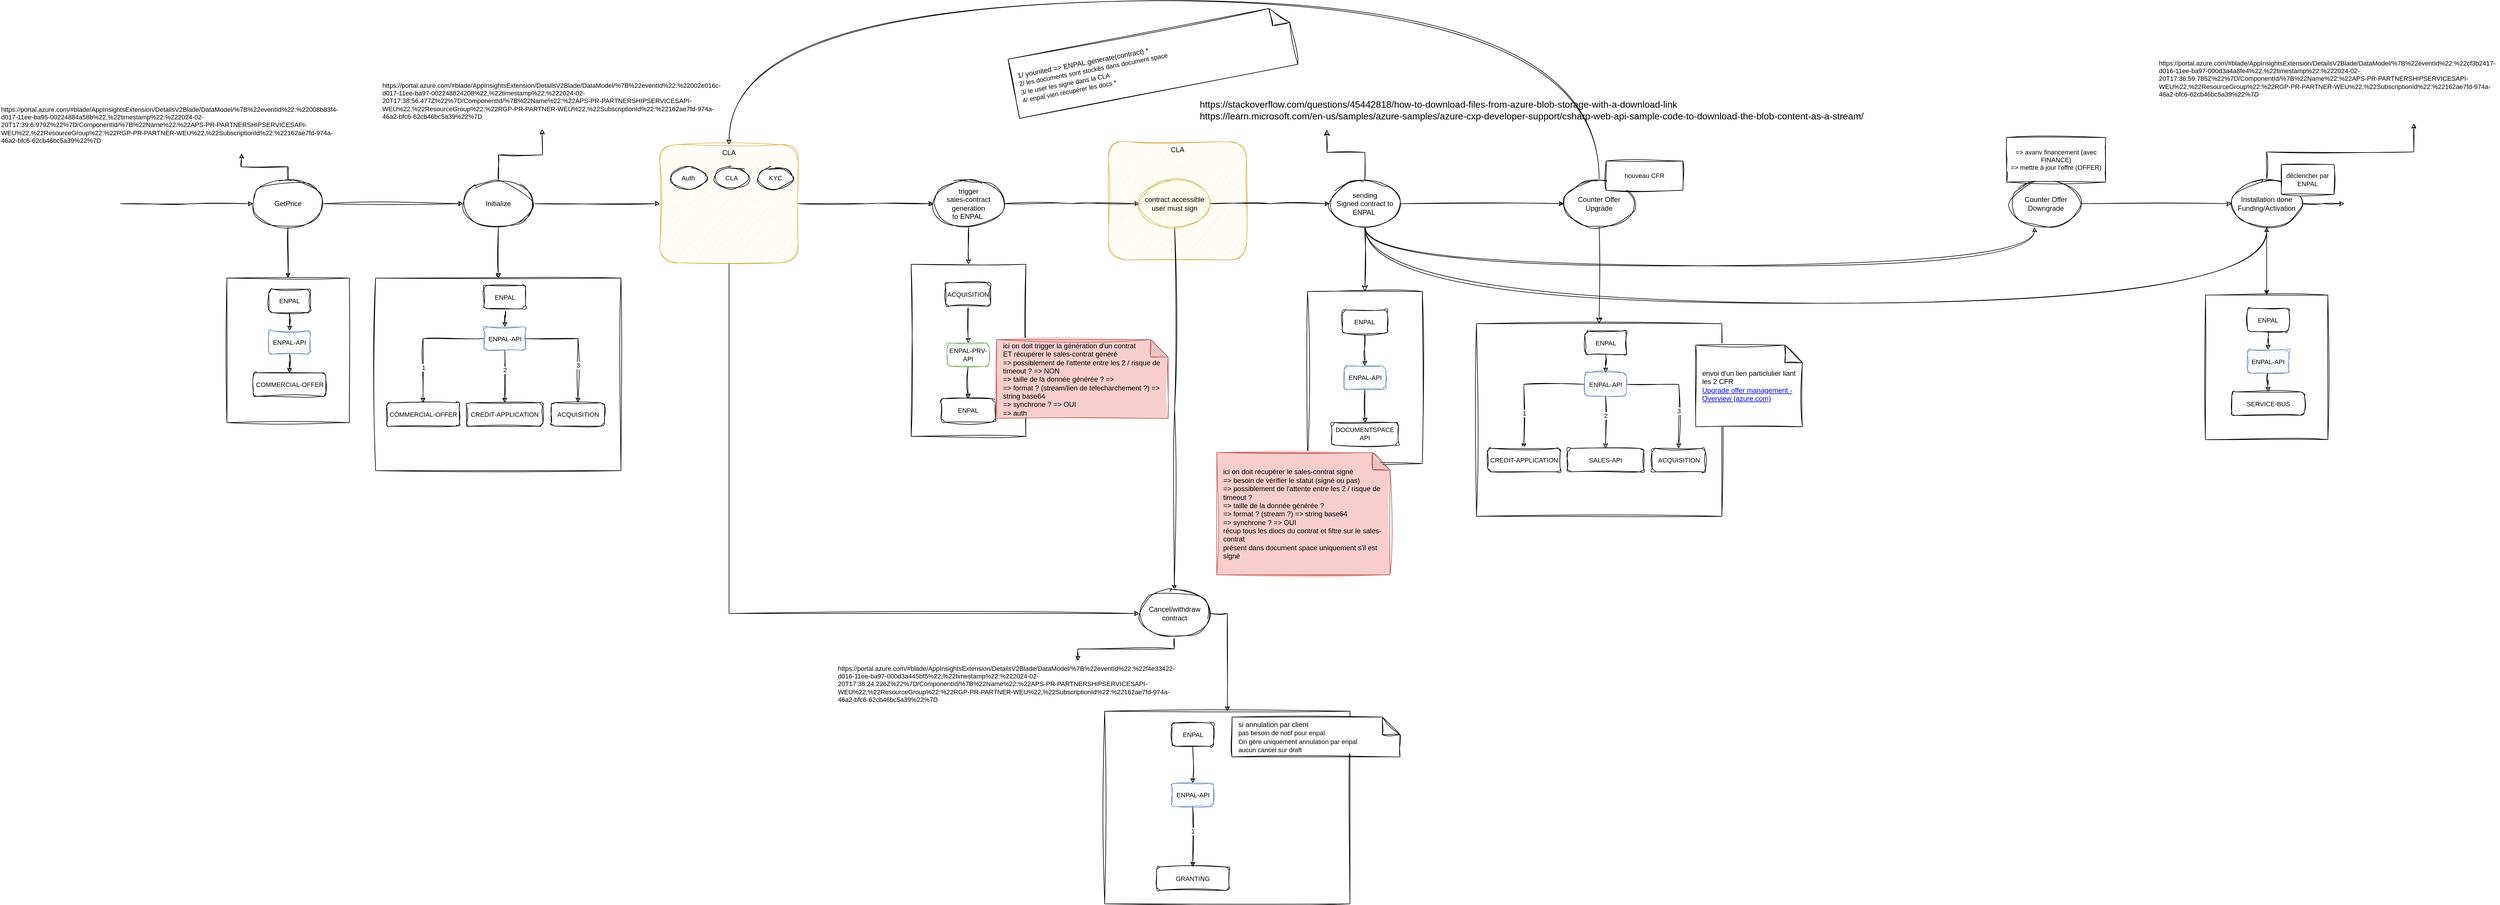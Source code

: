 <mxfile version="23.1.5" type="github">
  <diagram name="Page-1" id="ll8dguvFfSGfcC2gaz9z">
    <mxGraphModel dx="3035" dy="1318" grid="0" gridSize="10" guides="1" tooltips="1" connect="1" arrows="1" fold="1" page="0" pageScale="1" pageWidth="827" pageHeight="1169" math="0" shadow="0">
      <root>
        <mxCell id="0" />
        <mxCell id="1" parent="0" />
        <mxCell id="O_qo1a9OV6YFcOZOdrmT-1" value="CLA&lt;br&gt;&lt;div&gt;&lt;br/&gt;&lt;/div&gt;" style="rounded=1;whiteSpace=wrap;html=1;sketch=1;hachureGap=4;jiggle=2;curveFitting=1;align=center;verticalAlign=top;fillColor=#fff2cc;strokeColor=#d6b656;" vertex="1" parent="1">
          <mxGeometry x="1339" y="12" width="236" height="202" as="geometry" />
        </mxCell>
        <mxCell id="O_qo1a9OV6YFcOZOdrmT-2" value="" style="rounded=0;whiteSpace=wrap;html=1;sketch=1;hachureGap=4;jiggle=2;curveFitting=1;fontFamily=Helvetica;fontSize=11;fontColor=default;labelBackgroundColor=default;" vertex="1" parent="1">
          <mxGeometry x="1002" y="221.5" width="196" height="294" as="geometry" />
        </mxCell>
        <mxCell id="O_qo1a9OV6YFcOZOdrmT-3" value="" style="rounded=0;whiteSpace=wrap;html=1;sketch=1;hachureGap=4;jiggle=2;curveFitting=1;fontFamily=Helvetica;fontSize=11;fontColor=default;labelBackgroundColor=default;" vertex="1" parent="1">
          <mxGeometry x="-166.5" y="245" width="209" height="247" as="geometry" />
        </mxCell>
        <mxCell id="O_qo1a9OV6YFcOZOdrmT-4" style="edgeStyle=orthogonalEdgeStyle;rounded=0;sketch=1;hachureGap=4;jiggle=2;curveFitting=1;orthogonalLoop=1;jettySize=auto;html=1;" edge="1" parent="1" source="O_qo1a9OV6YFcOZOdrmT-7" target="O_qo1a9OV6YFcOZOdrmT-11">
          <mxGeometry relative="1" as="geometry" />
        </mxCell>
        <mxCell id="O_qo1a9OV6YFcOZOdrmT-5" style="edgeStyle=orthogonalEdgeStyle;rounded=0;sketch=1;hachureGap=4;jiggle=2;curveFitting=1;orthogonalLoop=1;jettySize=auto;html=1;strokeColor=default;align=center;verticalAlign=middle;fontFamily=Helvetica;fontSize=11;fontColor=default;labelBackgroundColor=default;endArrow=classic;exitX=0.5;exitY=1;exitDx=0;exitDy=0;" edge="1" parent="1" source="O_qo1a9OV6YFcOZOdrmT-7" target="O_qo1a9OV6YFcOZOdrmT-3">
          <mxGeometry relative="1" as="geometry" />
        </mxCell>
        <mxCell id="O_qo1a9OV6YFcOZOdrmT-6" style="edgeStyle=orthogonalEdgeStyle;rounded=0;sketch=1;hachureGap=4;jiggle=2;curveFitting=1;orthogonalLoop=1;jettySize=auto;html=1;strokeColor=default;align=center;verticalAlign=middle;fontFamily=Helvetica;fontSize=11;fontColor=default;labelBackgroundColor=default;endArrow=classic;entryX=0.75;entryY=1;entryDx=0;entryDy=0;" edge="1" parent="1" source="O_qo1a9OV6YFcOZOdrmT-7" target="O_qo1a9OV6YFcOZOdrmT-43">
          <mxGeometry relative="1" as="geometry" />
        </mxCell>
        <mxCell id="O_qo1a9OV6YFcOZOdrmT-7" value="GetPrice" style="ellipse;whiteSpace=wrap;html=1;sketch=1;hachureGap=4;jiggle=2;curveFitting=1;" vertex="1" parent="1">
          <mxGeometry x="-122" y="78" width="120" height="80" as="geometry" />
        </mxCell>
        <mxCell id="O_qo1a9OV6YFcOZOdrmT-8" style="edgeStyle=orthogonalEdgeStyle;rounded=0;sketch=1;hachureGap=4;jiggle=2;curveFitting=1;orthogonalLoop=1;jettySize=auto;html=1;" edge="1" parent="1" source="O_qo1a9OV6YFcOZOdrmT-11" target="O_qo1a9OV6YFcOZOdrmT-13">
          <mxGeometry relative="1" as="geometry" />
        </mxCell>
        <mxCell id="O_qo1a9OV6YFcOZOdrmT-9" style="edgeStyle=orthogonalEdgeStyle;rounded=0;sketch=1;hachureGap=4;jiggle=2;curveFitting=1;orthogonalLoop=1;jettySize=auto;html=1;entryX=0;entryY=0.5;entryDx=0;entryDy=0;strokeColor=default;align=center;verticalAlign=middle;fontFamily=Helvetica;fontSize=11;fontColor=default;labelBackgroundColor=default;endArrow=classic;exitX=0.5;exitY=1;exitDx=0;exitDy=0;" edge="1" parent="1" source="O_qo1a9OV6YFcOZOdrmT-13" target="O_qo1a9OV6YFcOZOdrmT-32">
          <mxGeometry relative="1" as="geometry" />
        </mxCell>
        <mxCell id="O_qo1a9OV6YFcOZOdrmT-10" style="edgeStyle=orthogonalEdgeStyle;rounded=0;sketch=1;hachureGap=4;jiggle=2;curveFitting=1;orthogonalLoop=1;jettySize=auto;html=1;entryX=0.5;entryY=1;entryDx=0;entryDy=0;strokeColor=default;align=center;verticalAlign=middle;fontFamily=Helvetica;fontSize=11;fontColor=default;labelBackgroundColor=default;endArrow=classic;" edge="1" parent="1" source="O_qo1a9OV6YFcOZOdrmT-11" target="O_qo1a9OV6YFcOZOdrmT-56">
          <mxGeometry relative="1" as="geometry" />
        </mxCell>
        <mxCell id="O_qo1a9OV6YFcOZOdrmT-11" value="Initialize" style="ellipse;whiteSpace=wrap;html=1;sketch=1;hachureGap=4;jiggle=2;curveFitting=1;" vertex="1" parent="1">
          <mxGeometry x="237" y="78" width="120" height="80" as="geometry" />
        </mxCell>
        <mxCell id="O_qo1a9OV6YFcOZOdrmT-12" style="edgeStyle=orthogonalEdgeStyle;rounded=0;sketch=1;hachureGap=4;jiggle=2;curveFitting=1;orthogonalLoop=1;jettySize=auto;html=1;" edge="1" parent="1" source="O_qo1a9OV6YFcOZOdrmT-30" target="O_qo1a9OV6YFcOZOdrmT-18">
          <mxGeometry relative="1" as="geometry" />
        </mxCell>
        <mxCell id="O_qo1a9OV6YFcOZOdrmT-13" value="CLA&lt;br&gt;&lt;div&gt;&lt;br/&gt;&lt;/div&gt;" style="rounded=1;whiteSpace=wrap;html=1;sketch=1;hachureGap=4;jiggle=2;curveFitting=1;align=center;verticalAlign=top;fillColor=#fff2cc;strokeColor=#d6b656;" vertex="1" parent="1">
          <mxGeometry x="573" y="17" width="236" height="202" as="geometry" />
        </mxCell>
        <mxCell id="O_qo1a9OV6YFcOZOdrmT-14" value="" style="edgeStyle=orthogonalEdgeStyle;rounded=0;sketch=1;hachureGap=4;jiggle=2;curveFitting=1;orthogonalLoop=1;jettySize=auto;html=1;entryX=0.34;entryY=1.001;entryDx=0;entryDy=0;exitX=0.5;exitY=1;exitDx=0;exitDy=0;curved=1;entryPerimeter=0;" edge="1" parent="1" source="O_qo1a9OV6YFcOZOdrmT-18" target="O_qo1a9OV6YFcOZOdrmT-20">
          <mxGeometry relative="1" as="geometry">
            <Array as="points">
              <mxPoint x="1777" y="224" />
              <mxPoint x="2921" y="224" />
            </Array>
          </mxGeometry>
        </mxCell>
        <mxCell id="O_qo1a9OV6YFcOZOdrmT-15" style="edgeStyle=orthogonalEdgeStyle;rounded=0;sketch=1;hachureGap=4;jiggle=2;curveFitting=1;orthogonalLoop=1;jettySize=auto;html=1;entryX=0.5;entryY=1;entryDx=0;entryDy=0;strokeColor=default;align=center;verticalAlign=middle;fontFamily=Helvetica;fontSize=11;fontColor=default;labelBackgroundColor=default;endArrow=classic;exitX=0.5;exitY=1;exitDx=0;exitDy=0;curved=1;" edge="1" parent="1" source="O_qo1a9OV6YFcOZOdrmT-18" target="O_qo1a9OV6YFcOZOdrmT-23">
          <mxGeometry relative="1" as="geometry">
            <Array as="points">
              <mxPoint x="1777" y="288" />
              <mxPoint x="3317" y="288" />
            </Array>
          </mxGeometry>
        </mxCell>
        <mxCell id="O_qo1a9OV6YFcOZOdrmT-16" style="edgeStyle=orthogonalEdgeStyle;rounded=0;sketch=1;hachureGap=4;jiggle=2;curveFitting=1;orthogonalLoop=1;jettySize=auto;html=1;fontSize=12;startSize=8;endSize=8;entryX=0.19;entryY=1.166;entryDx=0;entryDy=0;entryPerimeter=0;" edge="1" parent="1" source="O_qo1a9OV6YFcOZOdrmT-18" target="O_qo1a9OV6YFcOZOdrmT-77">
          <mxGeometry relative="1" as="geometry" />
        </mxCell>
        <mxCell id="O_qo1a9OV6YFcOZOdrmT-17" style="edgeStyle=none;curved=1;rounded=0;sketch=1;hachureGap=4;jiggle=2;curveFitting=1;orthogonalLoop=1;jettySize=auto;html=1;fontSize=12;startSize=8;endSize=8;" edge="1" parent="1" source="O_qo1a9OV6YFcOZOdrmT-18" target="O_qo1a9OV6YFcOZOdrmT-80">
          <mxGeometry relative="1" as="geometry" />
        </mxCell>
        <mxCell id="O_qo1a9OV6YFcOZOdrmT-18" value="sending&lt;br&gt;Signed contract to&lt;br&gt;ENPAL&amp;nbsp;" style="ellipse;whiteSpace=wrap;html=1;sketch=1;hachureGap=4;jiggle=2;curveFitting=1;" vertex="1" parent="1">
          <mxGeometry x="1717" y="77.93" width="120" height="80" as="geometry" />
        </mxCell>
        <mxCell id="O_qo1a9OV6YFcOZOdrmT-19" style="edgeStyle=orthogonalEdgeStyle;rounded=0;sketch=1;hachureGap=4;jiggle=2;curveFitting=1;orthogonalLoop=1;jettySize=auto;html=1;entryX=0;entryY=0.5;entryDx=0;entryDy=0;" edge="1" parent="1" source="O_qo1a9OV6YFcOZOdrmT-20" target="O_qo1a9OV6YFcOZOdrmT-23">
          <mxGeometry relative="1" as="geometry" />
        </mxCell>
        <mxCell id="O_qo1a9OV6YFcOZOdrmT-20" value="Counter Offer&lt;br&gt;Downgrade" style="ellipse;whiteSpace=wrap;html=1;sketch=1;hachureGap=4;jiggle=2;curveFitting=1;" vertex="1" parent="1">
          <mxGeometry x="2880" y="77.93" width="120" height="80" as="geometry" />
        </mxCell>
        <mxCell id="O_qo1a9OV6YFcOZOdrmT-21" style="edgeStyle=orthogonalEdgeStyle;rounded=0;sketch=1;hachureGap=4;jiggle=2;curveFitting=1;orthogonalLoop=1;jettySize=auto;html=1;strokeColor=default;align=center;verticalAlign=middle;fontFamily=Helvetica;fontSize=11;fontColor=default;labelBackgroundColor=default;endArrow=classic;" edge="1" parent="1" source="O_qo1a9OV6YFcOZOdrmT-23">
          <mxGeometry relative="1" as="geometry">
            <mxPoint x="3449.6" y="117.93" as="targetPoint" />
          </mxGeometry>
        </mxCell>
        <mxCell id="O_qo1a9OV6YFcOZOdrmT-22" style="edgeStyle=orthogonalEdgeStyle;rounded=0;sketch=1;hachureGap=4;jiggle=2;curveFitting=1;orthogonalLoop=1;jettySize=auto;html=1;strokeColor=default;align=center;verticalAlign=middle;fontFamily=Helvetica;fontSize=11;fontColor=default;labelBackgroundColor=default;endArrow=classic;entryX=0.75;entryY=1;entryDx=0;entryDy=0;" edge="1" parent="1" source="O_qo1a9OV6YFcOZOdrmT-23" target="O_qo1a9OV6YFcOZOdrmT-42">
          <mxGeometry relative="1" as="geometry" />
        </mxCell>
        <mxCell id="O_qo1a9OV6YFcOZOdrmT-110" style="edgeStyle=orthogonalEdgeStyle;rounded=0;orthogonalLoop=1;jettySize=auto;html=1;" edge="1" parent="1" source="O_qo1a9OV6YFcOZOdrmT-23" target="O_qo1a9OV6YFcOZOdrmT-104">
          <mxGeometry relative="1" as="geometry" />
        </mxCell>
        <mxCell id="O_qo1a9OV6YFcOZOdrmT-23" value="Installation done&lt;br&gt;Funding/Activation" style="ellipse;whiteSpace=wrap;html=1;sketch=1;hachureGap=4;jiggle=2;curveFitting=1;" vertex="1" parent="1">
          <mxGeometry x="3257" y="77.93" width="120" height="80" as="geometry" />
        </mxCell>
        <mxCell id="O_qo1a9OV6YFcOZOdrmT-24" value="" style="edgeStyle=orthogonalEdgeStyle;rounded=0;sketch=1;hachureGap=4;jiggle=2;curveFitting=1;orthogonalLoop=1;jettySize=auto;html=1;" edge="1" parent="1" source="O_qo1a9OV6YFcOZOdrmT-18" target="O_qo1a9OV6YFcOZOdrmT-27">
          <mxGeometry relative="1" as="geometry">
            <mxPoint x="1674" y="117.93" as="sourcePoint" />
            <mxPoint x="2126" y="115.93" as="targetPoint" />
          </mxGeometry>
        </mxCell>
        <mxCell id="O_qo1a9OV6YFcOZOdrmT-25" style="edgeStyle=orthogonalEdgeStyle;rounded=0;sketch=1;hachureGap=4;jiggle=2;curveFitting=1;orthogonalLoop=1;jettySize=auto;html=1;entryX=0.5;entryY=0;entryDx=0;entryDy=0;exitX=0.5;exitY=0;exitDx=0;exitDy=0;curved=1;" edge="1" parent="1" source="O_qo1a9OV6YFcOZOdrmT-27" target="O_qo1a9OV6YFcOZOdrmT-13">
          <mxGeometry relative="1" as="geometry">
            <Array as="points">
              <mxPoint x="2177" y="-229" />
              <mxPoint x="691" y="-229" />
            </Array>
          </mxGeometry>
        </mxCell>
        <mxCell id="O_qo1a9OV6YFcOZOdrmT-26" style="edgeStyle=orthogonalEdgeStyle;rounded=0;sketch=1;hachureGap=4;jiggle=2;curveFitting=1;orthogonalLoop=1;jettySize=auto;html=1;entryX=0.5;entryY=0;entryDx=0;entryDy=0;fontSize=12;startSize=8;endSize=8;" edge="1" parent="1" source="O_qo1a9OV6YFcOZOdrmT-27" target="O_qo1a9OV6YFcOZOdrmT-88">
          <mxGeometry relative="1" as="geometry" />
        </mxCell>
        <mxCell id="O_qo1a9OV6YFcOZOdrmT-27" value="Counter Offer&lt;br&gt;Upgrade" style="ellipse;whiteSpace=wrap;html=1;sketch=1;hachureGap=4;jiggle=2;curveFitting=1;" vertex="1" parent="1">
          <mxGeometry x="2117" y="77.93" width="120" height="80" as="geometry" />
        </mxCell>
        <mxCell id="O_qo1a9OV6YFcOZOdrmT-28" value="" style="edgeStyle=orthogonalEdgeStyle;rounded=0;sketch=1;hachureGap=4;jiggle=2;curveFitting=1;orthogonalLoop=1;jettySize=auto;html=1;" edge="1" parent="1" source="O_qo1a9OV6YFcOZOdrmT-76" target="O_qo1a9OV6YFcOZOdrmT-30">
          <mxGeometry relative="1" as="geometry">
            <mxPoint x="809" y="118" as="sourcePoint" />
            <mxPoint x="1371" y="118" as="targetPoint" />
          </mxGeometry>
        </mxCell>
        <mxCell id="O_qo1a9OV6YFcOZOdrmT-29" style="edgeStyle=orthogonalEdgeStyle;rounded=0;sketch=1;hachureGap=4;jiggle=2;curveFitting=1;orthogonalLoop=1;jettySize=auto;html=1;entryX=0.5;entryY=0;entryDx=0;entryDy=0;strokeColor=default;align=center;verticalAlign=middle;fontFamily=Helvetica;fontSize=11;fontColor=default;labelBackgroundColor=default;endArrow=classic;" edge="1" parent="1" source="O_qo1a9OV6YFcOZOdrmT-30" target="O_qo1a9OV6YFcOZOdrmT-32">
          <mxGeometry relative="1" as="geometry" />
        </mxCell>
        <mxCell id="O_qo1a9OV6YFcOZOdrmT-30" value="contract accessible&lt;br&gt;user must sign" style="ellipse;whiteSpace=wrap;html=1;sketch=1;hachureGap=4;jiggle=2;curveFitting=1;fillColor=#fff2cc;strokeColor=#d6b656;" vertex="1" parent="1">
          <mxGeometry x="1392" y="78" width="120" height="80" as="geometry" />
        </mxCell>
        <mxCell id="O_qo1a9OV6YFcOZOdrmT-31" style="edgeStyle=orthogonalEdgeStyle;rounded=0;sketch=1;hachureGap=4;jiggle=2;curveFitting=1;orthogonalLoop=1;jettySize=auto;html=1;strokeColor=default;align=center;verticalAlign=middle;fontFamily=Helvetica;fontSize=11;fontColor=default;labelBackgroundColor=default;endArrow=classic;entryX=0.75;entryY=0;entryDx=0;entryDy=0;" edge="1" parent="1" source="O_qo1a9OV6YFcOZOdrmT-32" target="O_qo1a9OV6YFcOZOdrmT-59">
          <mxGeometry relative="1" as="geometry" />
        </mxCell>
        <mxCell id="O_qo1a9OV6YFcOZOdrmT-32" value="Cancel/withdraw contract" style="ellipse;whiteSpace=wrap;html=1;sketch=1;hachureGap=4;jiggle=2;curveFitting=1;" vertex="1" parent="1">
          <mxGeometry x="1391.5" y="778" width="120" height="80" as="geometry" />
        </mxCell>
        <mxCell id="O_qo1a9OV6YFcOZOdrmT-33" value="" style="endArrow=classic;html=1;rounded=0;sketch=1;hachureGap=4;jiggle=2;curveFitting=1;strokeColor=default;align=center;verticalAlign=middle;fontFamily=Helvetica;fontSize=11;fontColor=default;labelBackgroundColor=default;edgeStyle=orthogonalEdgeStyle;entryX=0;entryY=0.5;entryDx=0;entryDy=0;" edge="1" parent="1" target="O_qo1a9OV6YFcOZOdrmT-7">
          <mxGeometry width="50" height="50" relative="1" as="geometry">
            <mxPoint x="-348" y="118" as="sourcePoint" />
            <mxPoint x="261" y="430" as="targetPoint" />
          </mxGeometry>
        </mxCell>
        <mxCell id="O_qo1a9OV6YFcOZOdrmT-34" value="Auth" style="ellipse;whiteSpace=wrap;html=1;sketch=1;hachureGap=4;jiggle=2;curveFitting=1;fontFamily=Helvetica;fontSize=11;fontColor=default;labelBackgroundColor=default;" vertex="1" parent="1">
          <mxGeometry x="591" y="56" width="61" height="36" as="geometry" />
        </mxCell>
        <mxCell id="O_qo1a9OV6YFcOZOdrmT-35" value="CLA" style="ellipse;whiteSpace=wrap;html=1;sketch=1;hachureGap=4;jiggle=2;curveFitting=1;fontFamily=Helvetica;fontSize=11;fontColor=default;labelBackgroundColor=default;" vertex="1" parent="1">
          <mxGeometry x="665" y="56" width="61" height="36" as="geometry" />
        </mxCell>
        <mxCell id="O_qo1a9OV6YFcOZOdrmT-36" value="KYC" style="ellipse;whiteSpace=wrap;html=1;sketch=1;hachureGap=4;jiggle=2;curveFitting=1;fontFamily=Helvetica;fontSize=11;fontColor=default;labelBackgroundColor=default;" vertex="1" parent="1">
          <mxGeometry x="740" y="56" width="61" height="36" as="geometry" />
        </mxCell>
        <mxCell id="O_qo1a9OV6YFcOZOdrmT-37" value="" style="edgeStyle=orthogonalEdgeStyle;rounded=0;sketch=1;hachureGap=4;jiggle=2;curveFitting=1;orthogonalLoop=1;jettySize=auto;html=1;strokeColor=default;align=center;verticalAlign=middle;fontFamily=Helvetica;fontSize=11;fontColor=default;labelBackgroundColor=default;endArrow=classic;" edge="1" parent="1" source="O_qo1a9OV6YFcOZOdrmT-38" target="O_qo1a9OV6YFcOZOdrmT-40">
          <mxGeometry relative="1" as="geometry" />
        </mxCell>
        <mxCell id="O_qo1a9OV6YFcOZOdrmT-38" value="ENPAL" style="rounded=1;whiteSpace=wrap;html=1;sketch=1;hachureGap=4;jiggle=2;curveFitting=1;fontFamily=Helvetica;fontSize=11;fontColor=default;labelBackgroundColor=default;" vertex="1" parent="1">
          <mxGeometry x="-95" y="264" width="71" height="40" as="geometry" />
        </mxCell>
        <mxCell id="O_qo1a9OV6YFcOZOdrmT-39" value="" style="edgeStyle=orthogonalEdgeStyle;rounded=0;sketch=1;hachureGap=4;jiggle=2;curveFitting=1;orthogonalLoop=1;jettySize=auto;html=1;strokeColor=default;align=center;verticalAlign=middle;fontFamily=Helvetica;fontSize=11;fontColor=default;labelBackgroundColor=default;endArrow=classic;" edge="1" parent="1" source="O_qo1a9OV6YFcOZOdrmT-40" target="O_qo1a9OV6YFcOZOdrmT-41">
          <mxGeometry relative="1" as="geometry" />
        </mxCell>
        <mxCell id="O_qo1a9OV6YFcOZOdrmT-40" value="ENPAL-API" style="rounded=1;whiteSpace=wrap;html=1;sketch=1;hachureGap=4;jiggle=2;curveFitting=1;fontFamily=Helvetica;fontSize=11;labelBackgroundColor=default;fillColor=#dae8fc;strokeColor=#6c8ebf;" vertex="1" parent="1">
          <mxGeometry x="-95" y="335" width="71" height="40" as="geometry" />
        </mxCell>
        <mxCell id="O_qo1a9OV6YFcOZOdrmT-41" value="COMMERCIAL-OFFER" style="rounded=1;whiteSpace=wrap;html=1;sketch=1;hachureGap=4;jiggle=2;curveFitting=1;fontFamily=Helvetica;fontSize=11;fontColor=default;labelBackgroundColor=default;" vertex="1" parent="1">
          <mxGeometry x="-121.5" y="407" width="124" height="40" as="geometry" />
        </mxCell>
        <mxCell id="O_qo1a9OV6YFcOZOdrmT-42" value="https://portal.azure.com/#blade/AppInsightsExtension/DetailsV2Blade/DataModel/%7B%22eventId%22:%22cf3b2417-d016-11ee-ba97-000d3a4a8fe4%22,%22timestamp%22:%222024-02-20T17:36:59.785Z%22%7D/ComponentId/%7B%22Name%22:%22APS-PR-PARTNERSHIPSERVICESAPI-WEU%22,%22ResourceGroup%22:%22RGP-PR-PARTNER-WEU%22,%22SubscriptionId%22:%22162ae7fd-974a-46a2-bfc6-62cb46bc5a39%22%7D" style="text;whiteSpace=wrap;fontFamily=Helvetica;fontSize=11;fontColor=default;labelBackgroundColor=default;" vertex="1" parent="1">
          <mxGeometry x="3131" y="-135" width="583" height="116" as="geometry" />
        </mxCell>
        <mxCell id="O_qo1a9OV6YFcOZOdrmT-43" value="https://portal.azure.com/#blade/AppInsightsExtension/DetailsV2Blade/DataModel/%7B%22eventId%22:%22008b83f4-d017-11ee-ba95-00224884a58b%22,%22timestamp%22:%222024-02-20T17:39:6.979Z%22%7D/ComponentId/%7B%22Name%22:%22APS-PR-PARTNERSHIPSERVICESAPI-WEU%22,%22ResourceGroup%22:%22RGP-PR-PARTNER-WEU%22,%22SubscriptionId%22:%22162ae7fd-974a-46a2-bfc6-62cb46bc5a39%22%7D" style="text;whiteSpace=wrap;fontFamily=Helvetica;fontSize=11;fontColor=default;labelBackgroundColor=default;" vertex="1" parent="1">
          <mxGeometry x="-553.997" y="-56.003" width="550" height="88" as="geometry" />
        </mxCell>
        <mxCell id="O_qo1a9OV6YFcOZOdrmT-44" value="" style="rounded=0;whiteSpace=wrap;html=1;sketch=1;hachureGap=4;jiggle=2;curveFitting=1;fontFamily=Helvetica;fontSize=11;fontColor=default;labelBackgroundColor=default;" vertex="1" parent="1">
          <mxGeometry x="87.5" y="245" width="419" height="329" as="geometry" />
        </mxCell>
        <mxCell id="O_qo1a9OV6YFcOZOdrmT-45" style="edgeStyle=orthogonalEdgeStyle;rounded=0;sketch=1;hachureGap=4;jiggle=2;curveFitting=1;orthogonalLoop=1;jettySize=auto;html=1;entryX=0.5;entryY=0;entryDx=0;entryDy=0;strokeColor=default;align=center;verticalAlign=middle;fontFamily=Helvetica;fontSize=11;fontColor=default;labelBackgroundColor=default;endArrow=classic;exitX=0.5;exitY=1;exitDx=0;exitDy=0;" edge="1" parent="1" source="O_qo1a9OV6YFcOZOdrmT-11" target="O_qo1a9OV6YFcOZOdrmT-44">
          <mxGeometry relative="1" as="geometry">
            <mxPoint x="280" y="179" as="sourcePoint" />
          </mxGeometry>
        </mxCell>
        <mxCell id="O_qo1a9OV6YFcOZOdrmT-46" value="" style="edgeStyle=orthogonalEdgeStyle;rounded=0;sketch=1;hachureGap=4;jiggle=2;curveFitting=1;orthogonalLoop=1;jettySize=auto;html=1;strokeColor=default;align=center;verticalAlign=middle;fontFamily=Helvetica;fontSize=11;fontColor=default;labelBackgroundColor=default;endArrow=classic;" edge="1" parent="1" source="O_qo1a9OV6YFcOZOdrmT-47" target="O_qo1a9OV6YFcOZOdrmT-54">
          <mxGeometry relative="1" as="geometry" />
        </mxCell>
        <mxCell id="O_qo1a9OV6YFcOZOdrmT-47" value="ENPAL" style="rounded=1;whiteSpace=wrap;html=1;sketch=1;hachureGap=4;jiggle=2;curveFitting=1;fontFamily=Helvetica;fontSize=11;fontColor=default;labelBackgroundColor=default;" vertex="1" parent="1">
          <mxGeometry x="272.5" y="257.5" width="71" height="40" as="geometry" />
        </mxCell>
        <mxCell id="O_qo1a9OV6YFcOZOdrmT-48" value="" style="edgeStyle=orthogonalEdgeStyle;rounded=0;sketch=1;hachureGap=4;jiggle=2;curveFitting=1;orthogonalLoop=1;jettySize=auto;html=1;strokeColor=default;align=center;verticalAlign=middle;fontFamily=Helvetica;fontSize=11;fontColor=default;labelBackgroundColor=default;endArrow=classic;" edge="1" parent="1" source="O_qo1a9OV6YFcOZOdrmT-54" target="O_qo1a9OV6YFcOZOdrmT-55">
          <mxGeometry relative="1" as="geometry" />
        </mxCell>
        <mxCell id="O_qo1a9OV6YFcOZOdrmT-49" value="1" style="edgeLabel;html=1;align=center;verticalAlign=middle;resizable=0;points=[];sketch=1;hachureGap=4;jiggle=2;curveFitting=1;fontFamily=Helvetica;fontSize=11;fontColor=default;labelBackgroundColor=default;" vertex="1" connectable="0" parent="O_qo1a9OV6YFcOZOdrmT-48">
          <mxGeometry x="0.067" relative="1" as="geometry">
            <mxPoint y="39" as="offset" />
          </mxGeometry>
        </mxCell>
        <mxCell id="O_qo1a9OV6YFcOZOdrmT-50" value="" style="edgeStyle=orthogonalEdgeStyle;rounded=0;sketch=1;hachureGap=4;jiggle=2;curveFitting=1;orthogonalLoop=1;jettySize=auto;html=1;strokeColor=default;align=center;verticalAlign=middle;fontFamily=Helvetica;fontSize=11;fontColor=default;labelBackgroundColor=default;endArrow=classic;" edge="1" parent="1" source="O_qo1a9OV6YFcOZOdrmT-54" target="O_qo1a9OV6YFcOZOdrmT-57">
          <mxGeometry relative="1" as="geometry" />
        </mxCell>
        <mxCell id="O_qo1a9OV6YFcOZOdrmT-51" value="2" style="edgeLabel;html=1;align=center;verticalAlign=middle;resizable=0;points=[];sketch=1;hachureGap=4;jiggle=2;curveFitting=1;fontFamily=Helvetica;fontSize=11;fontColor=default;labelBackgroundColor=default;" vertex="1" connectable="0" parent="O_qo1a9OV6YFcOZOdrmT-50">
          <mxGeometry x="-0.338" y="3" relative="1" as="geometry">
            <mxPoint x="-3" y="4" as="offset" />
          </mxGeometry>
        </mxCell>
        <mxCell id="O_qo1a9OV6YFcOZOdrmT-52" value="" style="edgeStyle=orthogonalEdgeStyle;rounded=0;sketch=1;hachureGap=4;jiggle=2;curveFitting=1;orthogonalLoop=1;jettySize=auto;html=1;strokeColor=default;align=center;verticalAlign=middle;fontFamily=Helvetica;fontSize=11;fontColor=default;labelBackgroundColor=default;endArrow=classic;" edge="1" parent="1" source="O_qo1a9OV6YFcOZOdrmT-54" target="O_qo1a9OV6YFcOZOdrmT-58">
          <mxGeometry relative="1" as="geometry" />
        </mxCell>
        <mxCell id="O_qo1a9OV6YFcOZOdrmT-53" value="3" style="edgeLabel;html=1;align=center;verticalAlign=middle;resizable=0;points=[];sketch=1;hachureGap=4;jiggle=2;curveFitting=1;fontFamily=Helvetica;fontSize=11;fontColor=default;labelBackgroundColor=default;" vertex="1" connectable="0" parent="O_qo1a9OV6YFcOZOdrmT-52">
          <mxGeometry x="-0.303" relative="1" as="geometry">
            <mxPoint x="20" y="45" as="offset" />
          </mxGeometry>
        </mxCell>
        <mxCell id="O_qo1a9OV6YFcOZOdrmT-54" value="ENPAL-API" style="rounded=1;whiteSpace=wrap;html=1;sketch=1;hachureGap=4;jiggle=2;curveFitting=1;fontFamily=Helvetica;fontSize=11;labelBackgroundColor=default;fillColor=#dae8fc;strokeColor=#6c8ebf;" vertex="1" parent="1">
          <mxGeometry x="272.5" y="328.5" width="71" height="40" as="geometry" />
        </mxCell>
        <mxCell id="O_qo1a9OV6YFcOZOdrmT-55" value="COMMERCIAL-OFFER" style="rounded=1;whiteSpace=wrap;html=1;sketch=1;hachureGap=4;jiggle=2;curveFitting=1;fontFamily=Helvetica;fontSize=11;fontColor=default;labelBackgroundColor=default;" vertex="1" parent="1">
          <mxGeometry x="106.5" y="458" width="124" height="40" as="geometry" />
        </mxCell>
        <mxCell id="O_qo1a9OV6YFcOZOdrmT-56" value="https://portal.azure.com/#blade/AppInsightsExtension/DetailsV2Blade/DataModel/%7B%22eventId%22:%22002e016c-d017-11ee-ba97-002248824208%22,%22timestamp%22:%222024-02-20T17:38:56.477Z%22%7D/ComponentId/%7B%22Name%22:%22APS-PR-PARTNERSHIPSERVICESAPI-WEU%22,%22ResourceGroup%22:%22RGP-PR-PARTNER-WEU%22,%22SubscriptionId%22:%22162ae7fd-974a-46a2-bfc6-62cb46bc5a39%22%7D" style="text;whiteSpace=wrap;fontFamily=Helvetica;fontSize=11;fontColor=default;labelBackgroundColor=default;" vertex="1" parent="1">
          <mxGeometry x="96.996" y="-96.997" width="550" height="88" as="geometry" />
        </mxCell>
        <mxCell id="O_qo1a9OV6YFcOZOdrmT-57" value="CREDIT-APPLICATION" style="rounded=1;whiteSpace=wrap;html=1;sketch=1;hachureGap=4;jiggle=2;curveFitting=1;fontFamily=Helvetica;fontSize=11;fontColor=default;labelBackgroundColor=default;" vertex="1" parent="1">
          <mxGeometry x="243" y="458" width="130" height="40" as="geometry" />
        </mxCell>
        <mxCell id="O_qo1a9OV6YFcOZOdrmT-58" value="ACQUISITION" style="rounded=1;whiteSpace=wrap;html=1;sketch=1;hachureGap=4;jiggle=2;curveFitting=1;fontFamily=Helvetica;fontSize=11;fontColor=default;labelBackgroundColor=default;" vertex="1" parent="1">
          <mxGeometry x="387.5" y="458" width="91" height="40" as="geometry" />
        </mxCell>
        <mxCell id="O_qo1a9OV6YFcOZOdrmT-59" value="https://portal.azure.com/#blade/AppInsightsExtension/DetailsV2Blade/DataModel/%7B%22eventId%22:%22f4e33422-d016-11ee-ba97-000d3a445bf5%22,%22timestamp%22:%222024-02-20T17:38:24.226Z%22%7D/ComponentId/%7B%22Name%22:%22APS-PR-PARTNERSHIPSERVICESAPI-WEU%22,%22ResourceGroup%22:%22RGP-PR-PARTNER-WEU%22,%22SubscriptionId%22:%22162ae7fd-974a-46a2-bfc6-62cb46bc5a39%22%7D" style="text;whiteSpace=wrap;fontFamily=Helvetica;fontSize=11;fontColor=default;labelBackgroundColor=default;" vertex="1" parent="1">
          <mxGeometry x="874.5" y="899.0" width="550" height="88" as="geometry" />
        </mxCell>
        <mxCell id="O_qo1a9OV6YFcOZOdrmT-60" value="" style="rounded=0;whiteSpace=wrap;html=1;sketch=1;hachureGap=4;jiggle=2;curveFitting=1;fontFamily=Helvetica;fontSize=11;fontColor=default;labelBackgroundColor=default;" vertex="1" parent="1">
          <mxGeometry x="1332.5" y="985" width="419" height="329" as="geometry" />
        </mxCell>
        <mxCell id="O_qo1a9OV6YFcOZOdrmT-61" style="edgeStyle=orthogonalEdgeStyle;rounded=0;sketch=1;hachureGap=4;jiggle=2;curveFitting=1;orthogonalLoop=1;jettySize=auto;html=1;entryX=0.5;entryY=0;entryDx=0;entryDy=0;strokeColor=default;align=center;verticalAlign=middle;fontFamily=Helvetica;fontSize=11;fontColor=default;labelBackgroundColor=default;endArrow=classic;exitX=1;exitY=0.5;exitDx=0;exitDy=0;" edge="1" parent="1" source="O_qo1a9OV6YFcOZOdrmT-32" target="O_qo1a9OV6YFcOZOdrmT-60">
          <mxGeometry relative="1" as="geometry">
            <mxPoint x="1507" y="899" as="sourcePoint" />
          </mxGeometry>
        </mxCell>
        <mxCell id="O_qo1a9OV6YFcOZOdrmT-62" value="" style="edgeStyle=orthogonalEdgeStyle;rounded=0;sketch=1;hachureGap=4;jiggle=2;curveFitting=1;orthogonalLoop=1;jettySize=auto;html=1;strokeColor=default;align=center;verticalAlign=middle;fontFamily=Helvetica;fontSize=11;fontColor=default;labelBackgroundColor=default;endArrow=classic;" edge="1" parent="1" source="O_qo1a9OV6YFcOZOdrmT-63" target="O_qo1a9OV6YFcOZOdrmT-66">
          <mxGeometry relative="1" as="geometry" />
        </mxCell>
        <mxCell id="O_qo1a9OV6YFcOZOdrmT-63" value="ENPAL" style="rounded=1;whiteSpace=wrap;html=1;sketch=1;hachureGap=4;jiggle=2;curveFitting=1;fontFamily=Helvetica;fontSize=11;fontColor=default;labelBackgroundColor=default;" vertex="1" parent="1">
          <mxGeometry x="1447.5" y="1005" width="71" height="40" as="geometry" />
        </mxCell>
        <mxCell id="O_qo1a9OV6YFcOZOdrmT-64" value="" style="edgeStyle=orthogonalEdgeStyle;rounded=0;sketch=1;hachureGap=4;jiggle=2;curveFitting=1;orthogonalLoop=1;jettySize=auto;html=1;strokeColor=default;align=center;verticalAlign=middle;fontFamily=Helvetica;fontSize=11;fontColor=default;labelBackgroundColor=default;endArrow=classic;" edge="1" parent="1" source="O_qo1a9OV6YFcOZOdrmT-66" target="O_qo1a9OV6YFcOZOdrmT-67">
          <mxGeometry relative="1" as="geometry" />
        </mxCell>
        <mxCell id="O_qo1a9OV6YFcOZOdrmT-65" value="1" style="edgeLabel;html=1;align=center;verticalAlign=middle;resizable=0;points=[];sketch=1;hachureGap=4;jiggle=2;curveFitting=1;fontFamily=Helvetica;fontSize=11;fontColor=default;labelBackgroundColor=default;" vertex="1" connectable="0" parent="O_qo1a9OV6YFcOZOdrmT-64">
          <mxGeometry x="0.067" relative="1" as="geometry">
            <mxPoint y="-13" as="offset" />
          </mxGeometry>
        </mxCell>
        <mxCell id="O_qo1a9OV6YFcOZOdrmT-66" value="ENPAL-API" style="rounded=1;whiteSpace=wrap;html=1;sketch=1;hachureGap=4;jiggle=2;curveFitting=1;fontFamily=Helvetica;fontSize=11;labelBackgroundColor=default;fillColor=#dae8fc;strokeColor=#6c8ebf;" vertex="1" parent="1">
          <mxGeometry x="1447.5" y="1108" width="71" height="40" as="geometry" />
        </mxCell>
        <mxCell id="O_qo1a9OV6YFcOZOdrmT-67" value="GRANTING" style="rounded=1;whiteSpace=wrap;html=1;sketch=1;hachureGap=4;jiggle=2;curveFitting=1;fontFamily=Helvetica;fontSize=11;fontColor=default;labelBackgroundColor=default;" vertex="1" parent="1">
          <mxGeometry x="1421" y="1251" width="124" height="40" as="geometry" />
        </mxCell>
        <mxCell id="O_qo1a9OV6YFcOZOdrmT-68" value="" style="edgeStyle=orthogonalEdgeStyle;rounded=0;sketch=1;hachureGap=4;jiggle=2;curveFitting=1;orthogonalLoop=1;jettySize=auto;html=1;strokeColor=default;align=center;verticalAlign=middle;fontFamily=Helvetica;fontSize=11;fontColor=default;labelBackgroundColor=default;endArrow=classic;" edge="1" parent="1" source="O_qo1a9OV6YFcOZOdrmT-69" target="O_qo1a9OV6YFcOZOdrmT-71">
          <mxGeometry relative="1" as="geometry" />
        </mxCell>
        <mxCell id="O_qo1a9OV6YFcOZOdrmT-69" value="ACQUISITION" style="rounded=1;whiteSpace=wrap;html=1;sketch=1;hachureGap=4;jiggle=2;curveFitting=1;fontFamily=Helvetica;fontSize=11;fontColor=default;labelBackgroundColor=default;" vertex="1" parent="1">
          <mxGeometry x="1061" y="253" width="77" height="40" as="geometry" />
        </mxCell>
        <mxCell id="O_qo1a9OV6YFcOZOdrmT-70" style="edgeStyle=orthogonalEdgeStyle;rounded=0;sketch=1;hachureGap=4;jiggle=2;curveFitting=1;orthogonalLoop=1;jettySize=auto;html=1;entryX=0.5;entryY=0;entryDx=0;entryDy=0;strokeColor=default;align=center;verticalAlign=middle;fontFamily=Helvetica;fontSize=11;fontColor=default;labelBackgroundColor=default;endArrow=classic;" edge="1" parent="1" source="O_qo1a9OV6YFcOZOdrmT-71" target="O_qo1a9OV6YFcOZOdrmT-72">
          <mxGeometry relative="1" as="geometry" />
        </mxCell>
        <mxCell id="O_qo1a9OV6YFcOZOdrmT-71" value="ENPAL-PRV-API" style="rounded=1;whiteSpace=wrap;html=1;sketch=1;hachureGap=4;jiggle=2;curveFitting=1;fontFamily=Helvetica;fontSize=11;labelBackgroundColor=default;fillColor=#d5e8d4;strokeColor=#82b366;" vertex="1" parent="1">
          <mxGeometry x="1064" y="356" width="71" height="40" as="geometry" />
        </mxCell>
        <mxCell id="O_qo1a9OV6YFcOZOdrmT-72" value="ENPAL" style="rounded=1;whiteSpace=wrap;html=1;sketch=1;hachureGap=4;jiggle=2;curveFitting=1;fontFamily=Helvetica;fontSize=11;fontColor=default;labelBackgroundColor=default;" vertex="1" parent="1">
          <mxGeometry x="1053" y="451" width="93" height="40" as="geometry" />
        </mxCell>
        <mxCell id="O_qo1a9OV6YFcOZOdrmT-73" value="nouveau CFR" style="rounded=0;whiteSpace=wrap;html=1;sketch=1;hachureGap=4;jiggle=2;curveFitting=1;fontFamily=Helvetica;fontSize=11;fontColor=default;labelBackgroundColor=default;" vertex="1" parent="1">
          <mxGeometry x="2189" y="45" width="131" height="50" as="geometry" />
        </mxCell>
        <mxCell id="O_qo1a9OV6YFcOZOdrmT-74" value="" style="edgeStyle=orthogonalEdgeStyle;rounded=0;sketch=1;hachureGap=4;jiggle=2;curveFitting=1;orthogonalLoop=1;jettySize=auto;html=1;" edge="1" parent="1" source="O_qo1a9OV6YFcOZOdrmT-13" target="O_qo1a9OV6YFcOZOdrmT-76">
          <mxGeometry relative="1" as="geometry">
            <mxPoint x="809" y="118" as="sourcePoint" />
            <mxPoint x="1392" y="118" as="targetPoint" />
          </mxGeometry>
        </mxCell>
        <mxCell id="O_qo1a9OV6YFcOZOdrmT-75" style="edgeStyle=orthogonalEdgeStyle;rounded=0;sketch=1;hachureGap=4;jiggle=2;curveFitting=1;orthogonalLoop=1;jettySize=auto;html=1;entryX=0.5;entryY=0;entryDx=0;entryDy=0;strokeColor=default;align=center;verticalAlign=middle;fontFamily=Helvetica;fontSize=11;fontColor=default;labelBackgroundColor=default;endArrow=classic;" edge="1" parent="1" source="O_qo1a9OV6YFcOZOdrmT-76" target="O_qo1a9OV6YFcOZOdrmT-2">
          <mxGeometry relative="1" as="geometry" />
        </mxCell>
        <mxCell id="O_qo1a9OV6YFcOZOdrmT-76" value="trigger&lt;br&gt;sales-contract generation &lt;br&gt;to ENPAL&amp;nbsp;" style="ellipse;whiteSpace=wrap;html=1;sketch=1;hachureGap=4;jiggle=2;curveFitting=1;" vertex="1" parent="1">
          <mxGeometry x="1040" y="77.93" width="120" height="80" as="geometry" />
        </mxCell>
        <mxCell id="O_qo1a9OV6YFcOZOdrmT-77" value="https://stackoverflow.com/questions/45442818/how-to-download-files-from-azure-blob-storage-with-a-download-link&lt;br&gt;https://learn.microsoft.com/en-us/samples/azure-samples/azure-cxp-developer-support/csharp-web-api-sample-code-to-download-the-blob-content-as-a-stream/" style="text;html=1;align=left;verticalAlign=middle;resizable=0;points=[];autosize=1;strokeColor=none;fillColor=none;fontSize=16;" vertex="1" parent="1">
          <mxGeometry x="1493" y="-67" width="1152" height="50" as="geometry" />
        </mxCell>
        <mxCell id="O_qo1a9OV6YFcOZOdrmT-78" value="ici on doit trigger la génération d&#39;un contrat&lt;br style=&quot;border-color: var(--border-color);&quot;&gt;&lt;span style=&quot;&quot;&gt;ET récupérer le sales-contrat généré&lt;/span&gt;&lt;br style=&quot;border-color: var(--border-color);&quot;&gt;&lt;div style=&quot;&quot;&gt;&lt;span style=&quot;background-color: initial;&quot;&gt;=&amp;gt; possiblement de l&#39;attente entre les 2 /&amp;nbsp;&lt;/span&gt;&lt;span style=&quot;background-color: initial;&quot;&gt;risque de timeout ? =&amp;gt; NON&lt;br&gt;=&amp;gt; taille de la donnée générée ? =&amp;gt;&amp;nbsp;&lt;br&gt;=&amp;gt; format ? (stream/lien de telecharchement ?) =&amp;gt; string base64&lt;br&gt;=&amp;gt; synchrone ? =&amp;gt; OUI&lt;br&gt;=&amp;gt; auth&lt;/span&gt;&lt;/div&gt;" style="shape=note;whiteSpace=wrap;html=1;backgroundOutline=1;darkOpacity=0.05;sketch=1;hachureGap=4;jiggle=2;curveFitting=1;align=left;spacing=11;fillColor=#f8cecc;strokeColor=#b85450;fillStyle=solid;" vertex="1" parent="1">
          <mxGeometry x="1148" y="350" width="293" height="135" as="geometry" />
        </mxCell>
        <mxCell id="O_qo1a9OV6YFcOZOdrmT-79" value="si annulation par client&lt;br style=&quot;border-color: var(--border-color); font-size: 11px; text-align: center;&quot;&gt;&lt;span style=&quot;font-size: 11px; text-align: center;&quot;&gt;pas besoin de notif pour enpal&lt;/span&gt;&lt;br style=&quot;border-color: var(--border-color); font-size: 11px; text-align: center;&quot;&gt;&lt;span style=&quot;font-size: 11px; text-align: center;&quot;&gt;On gère uniquement annulation par enpal&lt;/span&gt;&lt;br style=&quot;border-color: var(--border-color); font-size: 11px; text-align: center;&quot;&gt;&lt;span style=&quot;font-size: 11px; text-align: center;&quot;&gt;aucun cancel sur draft&lt;/span&gt;" style="shape=note;whiteSpace=wrap;html=1;backgroundOutline=1;darkOpacity=0.05;sketch=1;hachureGap=4;jiggle=2;curveFitting=1;align=left;spacing=11;" vertex="1" parent="1">
          <mxGeometry x="1550" y="995" width="287" height="68" as="geometry" />
        </mxCell>
        <mxCell id="O_qo1a9OV6YFcOZOdrmT-80" value="" style="rounded=0;whiteSpace=wrap;html=1;sketch=1;hachureGap=4;jiggle=2;curveFitting=1;fontFamily=Helvetica;fontSize=11;fontColor=default;labelBackgroundColor=default;" vertex="1" parent="1">
          <mxGeometry x="1679" y="268" width="196" height="294" as="geometry" />
        </mxCell>
        <mxCell id="O_qo1a9OV6YFcOZOdrmT-81" value="" style="edgeStyle=orthogonalEdgeStyle;rounded=0;sketch=1;hachureGap=4;jiggle=2;curveFitting=1;orthogonalLoop=1;jettySize=auto;html=1;strokeColor=default;align=center;verticalAlign=middle;fontFamily=Helvetica;fontSize=11;fontColor=default;labelBackgroundColor=default;endArrow=classic;entryX=0.5;entryY=0;entryDx=0;entryDy=0;" edge="1" parent="1" source="O_qo1a9OV6YFcOZOdrmT-82" target="O_qo1a9OV6YFcOZOdrmT-85">
          <mxGeometry relative="1" as="geometry">
            <mxPoint x="1776.5" y="402.5" as="targetPoint" />
          </mxGeometry>
        </mxCell>
        <mxCell id="O_qo1a9OV6YFcOZOdrmT-82" value="ENPAL" style="rounded=1;whiteSpace=wrap;html=1;sketch=1;hachureGap=4;jiggle=2;curveFitting=1;fontFamily=Helvetica;fontSize=11;fontColor=default;labelBackgroundColor=default;" vertex="1" parent="1">
          <mxGeometry x="1738" y="299.5" width="77" height="40" as="geometry" />
        </mxCell>
        <mxCell id="O_qo1a9OV6YFcOZOdrmT-83" style="edgeStyle=orthogonalEdgeStyle;rounded=0;sketch=1;hachureGap=4;jiggle=2;curveFitting=1;orthogonalLoop=1;jettySize=auto;html=1;entryX=0.5;entryY=0;entryDx=0;entryDy=0;strokeColor=default;align=center;verticalAlign=middle;fontFamily=Helvetica;fontSize=11;fontColor=default;labelBackgroundColor=default;endArrow=classic;exitX=0.5;exitY=1;exitDx=0;exitDy=0;" edge="1" parent="1" source="O_qo1a9OV6YFcOZOdrmT-85" target="O_qo1a9OV6YFcOZOdrmT-84">
          <mxGeometry relative="1" as="geometry">
            <mxPoint x="1776.5" y="442.5" as="sourcePoint" />
          </mxGeometry>
        </mxCell>
        <mxCell id="O_qo1a9OV6YFcOZOdrmT-84" value="DOCUMENTSPACE API" style="rounded=1;whiteSpace=wrap;html=1;sketch=1;hachureGap=4;jiggle=2;curveFitting=1;fontFamily=Helvetica;fontSize=11;fontColor=default;labelBackgroundColor=default;" vertex="1" parent="1">
          <mxGeometry x="1720" y="492" width="114" height="38.5" as="geometry" />
        </mxCell>
        <mxCell id="O_qo1a9OV6YFcOZOdrmT-85" value="ENPAL-API" style="rounded=1;whiteSpace=wrap;html=1;sketch=1;hachureGap=4;jiggle=2;curveFitting=1;fontFamily=Helvetica;fontSize=11;labelBackgroundColor=default;fillColor=#dae8fc;strokeColor=#6c8ebf;" vertex="1" parent="1">
          <mxGeometry x="1741.5" y="395" width="71" height="40" as="geometry" />
        </mxCell>
        <mxCell id="O_qo1a9OV6YFcOZOdrmT-86" value="ici on doit &lt;span style=&quot;&quot;&gt;récupérer le sales-contrat signé&lt;br&gt;&lt;/span&gt;=&amp;gt; besoin de vérifier le statut (signé ou pas)&lt;br style=&quot;border-color: var(--border-color);&quot;&gt;&lt;div style=&quot;&quot;&gt;&lt;span style=&quot;background-color: initial;&quot;&gt;=&amp;gt; possiblement de l&#39;attente entre les 2 /&amp;nbsp;&lt;/span&gt;&lt;span style=&quot;background-color: initial;&quot;&gt;risque de timeout ?&lt;br&gt;=&amp;gt; taille de la donnée générée ? &lt;br&gt;=&amp;gt; format ? (stream ?) =&amp;gt; string base64&lt;br&gt;=&amp;gt; synchrone ? =&amp;gt; OUI&lt;br&gt;récup tous les diocs du contrat et filtre sur le sales-contrat&lt;br&gt;présent dans document space uniquement s&#39;il est signé&lt;/span&gt;&lt;/div&gt;" style="shape=note;whiteSpace=wrap;html=1;backgroundOutline=1;darkOpacity=0.05;sketch=1;hachureGap=4;jiggle=2;curveFitting=1;align=left;spacing=11;fillColor=#f8cecc;strokeColor=#b85450;fillStyle=solid;" vertex="1" parent="1">
          <mxGeometry x="1524" y="543" width="296" height="209" as="geometry" />
        </mxCell>
        <mxCell id="O_qo1a9OV6YFcOZOdrmT-87" value="1/ younited =&amp;gt; ENPAL.generate(contract) *&lt;br style=&quot;border-color: var(--border-color); font-size: 11px;&quot;&gt;&lt;span style=&quot;font-size: 11px;&quot;&gt;2/ les documents sont stockés dans document space&amp;nbsp;&lt;/span&gt;&lt;br style=&quot;border-color: var(--border-color); font-size: 11px;&quot;&gt;&lt;span style=&quot;font-size: 11px;&quot;&gt;3/ le user les signe dans la CLA&lt;/span&gt;&lt;br style=&quot;border-color: var(--border-color); font-size: 11px;&quot;&gt;&lt;span style=&quot;font-size: 11px;&quot;&gt;4/ enpal vien récupérer les docs *&lt;/span&gt;" style="shape=note;whiteSpace=wrap;html=1;backgroundOutline=1;darkOpacity=0.05;sketch=1;hachureGap=4;jiggle=2;curveFitting=1;align=left;spacing=11;rotation=349;" vertex="1" parent="1">
          <mxGeometry x="1173" y="-176" width="484" height="103" as="geometry" />
        </mxCell>
        <mxCell id="O_qo1a9OV6YFcOZOdrmT-88" value="" style="rounded=0;whiteSpace=wrap;html=1;sketch=1;hachureGap=4;jiggle=2;curveFitting=1;fontFamily=Helvetica;fontSize=11;fontColor=default;labelBackgroundColor=default;" vertex="1" parent="1">
          <mxGeometry x="1967.5" y="323" width="419" height="329" as="geometry" />
        </mxCell>
        <mxCell id="O_qo1a9OV6YFcOZOdrmT-89" value="" style="edgeStyle=orthogonalEdgeStyle;rounded=0;sketch=1;hachureGap=4;jiggle=2;curveFitting=1;orthogonalLoop=1;jettySize=auto;html=1;strokeColor=default;align=center;verticalAlign=middle;fontFamily=Helvetica;fontSize=11;fontColor=default;labelBackgroundColor=default;endArrow=classic;" edge="1" parent="1" source="O_qo1a9OV6YFcOZOdrmT-90" target="O_qo1a9OV6YFcOZOdrmT-97">
          <mxGeometry relative="1" as="geometry" />
        </mxCell>
        <mxCell id="O_qo1a9OV6YFcOZOdrmT-90" value="ENPAL" style="rounded=1;whiteSpace=wrap;html=1;sketch=1;hachureGap=4;jiggle=2;curveFitting=1;fontFamily=Helvetica;fontSize=11;fontColor=default;labelBackgroundColor=default;" vertex="1" parent="1">
          <mxGeometry x="2152.5" y="335.5" width="71" height="40" as="geometry" />
        </mxCell>
        <mxCell id="O_qo1a9OV6YFcOZOdrmT-91" value="" style="edgeStyle=orthogonalEdgeStyle;rounded=0;sketch=1;hachureGap=4;jiggle=2;curveFitting=1;orthogonalLoop=1;jettySize=auto;html=1;strokeColor=default;align=center;verticalAlign=middle;fontFamily=Helvetica;fontSize=11;fontColor=default;labelBackgroundColor=default;endArrow=classic;" edge="1" parent="1" source="O_qo1a9OV6YFcOZOdrmT-97" target="O_qo1a9OV6YFcOZOdrmT-98">
          <mxGeometry relative="1" as="geometry" />
        </mxCell>
        <mxCell id="O_qo1a9OV6YFcOZOdrmT-92" value="1" style="edgeLabel;html=1;align=center;verticalAlign=middle;resizable=0;points=[];sketch=1;hachureGap=4;jiggle=2;curveFitting=1;fontFamily=Helvetica;fontSize=11;fontColor=default;labelBackgroundColor=default;" vertex="1" connectable="0" parent="O_qo1a9OV6YFcOZOdrmT-91">
          <mxGeometry x="0.067" relative="1" as="geometry">
            <mxPoint y="39" as="offset" />
          </mxGeometry>
        </mxCell>
        <mxCell id="O_qo1a9OV6YFcOZOdrmT-93" value="" style="edgeStyle=orthogonalEdgeStyle;rounded=0;sketch=1;hachureGap=4;jiggle=2;curveFitting=1;orthogonalLoop=1;jettySize=auto;html=1;strokeColor=default;align=center;verticalAlign=middle;fontFamily=Helvetica;fontSize=11;fontColor=default;labelBackgroundColor=default;endArrow=classic;" edge="1" parent="1" source="O_qo1a9OV6YFcOZOdrmT-97" target="O_qo1a9OV6YFcOZOdrmT-99">
          <mxGeometry relative="1" as="geometry" />
        </mxCell>
        <mxCell id="O_qo1a9OV6YFcOZOdrmT-94" value="2" style="edgeLabel;html=1;align=center;verticalAlign=middle;resizable=0;points=[];sketch=1;hachureGap=4;jiggle=2;curveFitting=1;fontFamily=Helvetica;fontSize=11;fontColor=default;labelBackgroundColor=default;" vertex="1" connectable="0" parent="O_qo1a9OV6YFcOZOdrmT-93">
          <mxGeometry x="-0.338" y="3" relative="1" as="geometry">
            <mxPoint x="-3" y="4" as="offset" />
          </mxGeometry>
        </mxCell>
        <mxCell id="O_qo1a9OV6YFcOZOdrmT-95" value="" style="edgeStyle=orthogonalEdgeStyle;rounded=0;sketch=1;hachureGap=4;jiggle=2;curveFitting=1;orthogonalLoop=1;jettySize=auto;html=1;strokeColor=default;align=center;verticalAlign=middle;fontFamily=Helvetica;fontSize=11;fontColor=default;labelBackgroundColor=default;endArrow=classic;" edge="1" parent="1" source="O_qo1a9OV6YFcOZOdrmT-97" target="O_qo1a9OV6YFcOZOdrmT-100">
          <mxGeometry relative="1" as="geometry" />
        </mxCell>
        <mxCell id="O_qo1a9OV6YFcOZOdrmT-96" value="3" style="edgeLabel;html=1;align=center;verticalAlign=middle;resizable=0;points=[];sketch=1;hachureGap=4;jiggle=2;curveFitting=1;fontFamily=Helvetica;fontSize=11;fontColor=default;labelBackgroundColor=default;" vertex="1" connectable="0" parent="O_qo1a9OV6YFcOZOdrmT-95">
          <mxGeometry x="-0.303" relative="1" as="geometry">
            <mxPoint x="20" y="45" as="offset" />
          </mxGeometry>
        </mxCell>
        <mxCell id="O_qo1a9OV6YFcOZOdrmT-97" value="ENPAL-API" style="rounded=1;whiteSpace=wrap;html=1;sketch=1;hachureGap=4;jiggle=2;curveFitting=1;fontFamily=Helvetica;fontSize=11;labelBackgroundColor=default;fillColor=#dae8fc;strokeColor=#6c8ebf;" vertex="1" parent="1">
          <mxGeometry x="2152.5" y="406.5" width="71" height="40" as="geometry" />
        </mxCell>
        <mxCell id="O_qo1a9OV6YFcOZOdrmT-98" value="CREDIT-APPLICATION" style="rounded=1;whiteSpace=wrap;html=1;sketch=1;hachureGap=4;jiggle=2;curveFitting=1;fontFamily=Helvetica;fontSize=11;fontColor=default;labelBackgroundColor=default;" vertex="1" parent="1">
          <mxGeometry x="1986.5" y="536" width="124" height="40" as="geometry" />
        </mxCell>
        <mxCell id="O_qo1a9OV6YFcOZOdrmT-99" value="SALES-API" style="rounded=1;whiteSpace=wrap;html=1;sketch=1;hachureGap=4;jiggle=2;curveFitting=1;fontFamily=Helvetica;fontSize=11;fontColor=default;labelBackgroundColor=default;" vertex="1" parent="1">
          <mxGeometry x="2123" y="536" width="130" height="40" as="geometry" />
        </mxCell>
        <mxCell id="O_qo1a9OV6YFcOZOdrmT-100" value="ACQUISITION" style="rounded=1;whiteSpace=wrap;html=1;sketch=1;hachureGap=4;jiggle=2;curveFitting=1;fontFamily=Helvetica;fontSize=11;fontColor=default;labelBackgroundColor=default;" vertex="1" parent="1">
          <mxGeometry x="2267.5" y="536" width="91" height="40" as="geometry" />
        </mxCell>
        <mxCell id="O_qo1a9OV6YFcOZOdrmT-101" value="envoi d&#39;un lien particlulier liant les 2 CFR&lt;br&gt;&lt;a href=&quot;https://dev.azure.com/younitedcredit/SourceHub/_wiki/wikis/SourceHub.wiki/34290/Upgrade-offer-management&quot;&gt;Upgrade offer management - Overview (azure.com)&lt;/a&gt;" style="shape=note;whiteSpace=wrap;html=1;backgroundOutline=1;darkOpacity=0.05;sketch=1;hachureGap=4;jiggle=2;curveFitting=1;align=left;spacing=11;fillStyle=solid;" vertex="1" parent="1">
          <mxGeometry x="2342" y="359.5" width="182" height="139.5" as="geometry" />
        </mxCell>
        <mxCell id="O_qo1a9OV6YFcOZOdrmT-102" value="=&amp;gt; avanv financement (avec FINANCE)&lt;br&gt;=&amp;gt; mettre à jour l&#39;offre (OFFER)" style="rounded=0;whiteSpace=wrap;html=1;sketch=1;hachureGap=4;jiggle=2;curveFitting=1;fontFamily=Helvetica;fontSize=11;fontColor=default;labelBackgroundColor=default;" vertex="1" parent="1">
          <mxGeometry x="2873" y="5" width="169" height="76" as="geometry" />
        </mxCell>
        <mxCell id="O_qo1a9OV6YFcOZOdrmT-103" value="déclencher par ENPAL" style="rounded=0;whiteSpace=wrap;html=1;sketch=1;hachureGap=4;jiggle=2;curveFitting=1;fontFamily=Helvetica;fontSize=11;fontColor=default;labelBackgroundColor=default;" vertex="1" parent="1">
          <mxGeometry x="3342" y="51" width="90" height="51" as="geometry" />
        </mxCell>
        <mxCell id="O_qo1a9OV6YFcOZOdrmT-104" value="" style="rounded=0;whiteSpace=wrap;html=1;sketch=1;hachureGap=4;jiggle=2;curveFitting=1;fontFamily=Helvetica;fontSize=11;fontColor=default;labelBackgroundColor=default;" vertex="1" parent="1">
          <mxGeometry x="3212.5" y="274" width="209" height="247" as="geometry" />
        </mxCell>
        <mxCell id="O_qo1a9OV6YFcOZOdrmT-105" value="" style="edgeStyle=orthogonalEdgeStyle;rounded=0;sketch=1;hachureGap=4;jiggle=2;curveFitting=1;orthogonalLoop=1;jettySize=auto;html=1;strokeColor=default;align=center;verticalAlign=middle;fontFamily=Helvetica;fontSize=11;fontColor=default;labelBackgroundColor=default;endArrow=classic;" edge="1" parent="1" source="O_qo1a9OV6YFcOZOdrmT-106" target="O_qo1a9OV6YFcOZOdrmT-108">
          <mxGeometry relative="1" as="geometry" />
        </mxCell>
        <mxCell id="O_qo1a9OV6YFcOZOdrmT-106" value="ENPAL" style="rounded=1;whiteSpace=wrap;html=1;sketch=1;hachureGap=4;jiggle=2;curveFitting=1;fontFamily=Helvetica;fontSize=11;fontColor=default;labelBackgroundColor=default;" vertex="1" parent="1">
          <mxGeometry x="3284" y="296.5" width="71" height="40" as="geometry" />
        </mxCell>
        <mxCell id="O_qo1a9OV6YFcOZOdrmT-107" value="" style="edgeStyle=orthogonalEdgeStyle;rounded=0;sketch=1;hachureGap=4;jiggle=2;curveFitting=1;orthogonalLoop=1;jettySize=auto;html=1;strokeColor=default;align=center;verticalAlign=middle;fontFamily=Helvetica;fontSize=11;fontColor=default;labelBackgroundColor=default;endArrow=classic;" edge="1" parent="1" source="O_qo1a9OV6YFcOZOdrmT-108" target="O_qo1a9OV6YFcOZOdrmT-109">
          <mxGeometry relative="1" as="geometry" />
        </mxCell>
        <mxCell id="O_qo1a9OV6YFcOZOdrmT-108" value="ENPAL-API" style="rounded=1;whiteSpace=wrap;html=1;sketch=1;hachureGap=4;jiggle=2;curveFitting=1;fontFamily=Helvetica;fontSize=11;labelBackgroundColor=default;fillColor=#dae8fc;strokeColor=#6c8ebf;" vertex="1" parent="1">
          <mxGeometry x="3284" y="367.5" width="71" height="40" as="geometry" />
        </mxCell>
        <mxCell id="O_qo1a9OV6YFcOZOdrmT-109" value="SERVICE-BUS" style="rounded=1;whiteSpace=wrap;html=1;sketch=1;hachureGap=4;jiggle=2;curveFitting=1;fontFamily=Helvetica;fontSize=11;fontColor=default;labelBackgroundColor=default;" vertex="1" parent="1">
          <mxGeometry x="3257.5" y="439.5" width="124" height="40" as="geometry" />
        </mxCell>
      </root>
    </mxGraphModel>
  </diagram>
</mxfile>
